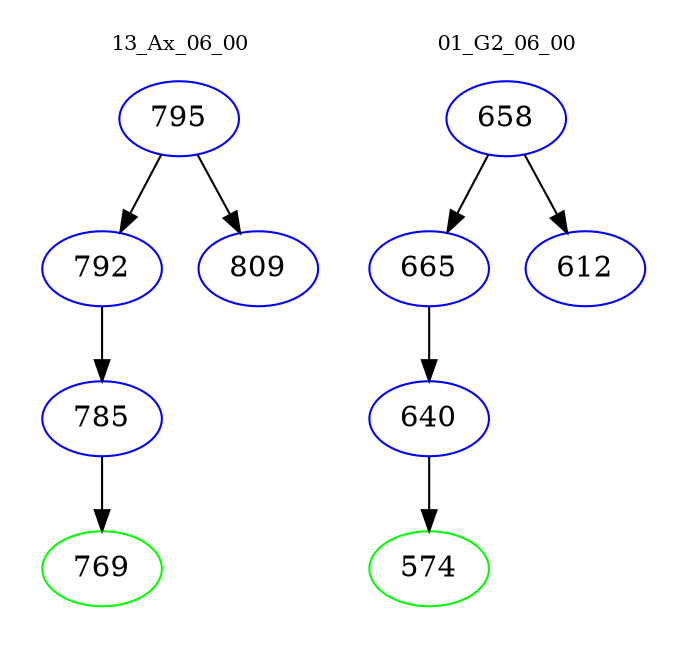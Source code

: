 digraph{
subgraph cluster_0 {
color = white
label = "13_Ax_06_00";
fontsize=10;
T0_795 [label="795", color="blue"]
T0_795 -> T0_792 [color="black"]
T0_792 [label="792", color="blue"]
T0_792 -> T0_785 [color="black"]
T0_785 [label="785", color="blue"]
T0_785 -> T0_769 [color="black"]
T0_769 [label="769", color="green"]
T0_795 -> T0_809 [color="black"]
T0_809 [label="809", color="blue"]
}
subgraph cluster_1 {
color = white
label = "01_G2_06_00";
fontsize=10;
T1_658 [label="658", color="blue"]
T1_658 -> T1_665 [color="black"]
T1_665 [label="665", color="blue"]
T1_665 -> T1_640 [color="black"]
T1_640 [label="640", color="blue"]
T1_640 -> T1_574 [color="black"]
T1_574 [label="574", color="green"]
T1_658 -> T1_612 [color="black"]
T1_612 [label="612", color="blue"]
}
}
